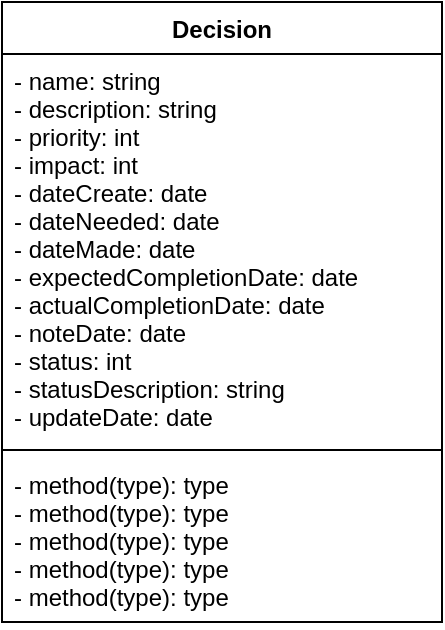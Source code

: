 <mxfile version="13.0.5" type="github"><diagram id="JcsrHR_BD9T6Et8DGzlx" name="Page-1"><mxGraphModel dx="782" dy="449" grid="1" gridSize="10" guides="1" tooltips="1" connect="1" arrows="1" fold="1" page="1" pageScale="1" pageWidth="850" pageHeight="1100" math="0" shadow="0"><root><mxCell id="0"/><mxCell id="1" parent="0"/><mxCell id="hZQAg8PJ5VFYxJ0Wmu00-5" value="Decision" style="swimlane;fontStyle=1;align=center;verticalAlign=top;childLayout=stackLayout;horizontal=1;startSize=26;horizontalStack=0;resizeParent=1;resizeParentMax=0;resizeLast=0;collapsible=1;marginBottom=0;" vertex="1" parent="1"><mxGeometry x="120" y="70" width="220" height="310" as="geometry"/></mxCell><mxCell id="hZQAg8PJ5VFYxJ0Wmu00-6" value="- name: string &#xA;- description: string &#xA;- priority: int &#xA;- impact: int &#xA;- dateCreate: date&#xA;- dateNeeded: date&#xA;- dateMade: date&#xA;- expectedCompletionDate: date&#xA;- actualCompletionDate: date &#xA;- noteDate: date &#xA;- status: int &#xA;- statusDescription: string &#xA;- updateDate: date&#xA;&#xA;&#xA;&#xA;&#xA;&#xA;&#xA;&#xA;&#xA;&#xA;&#xA;&#xA;&#xA;&#xA;&#xA;&#xA;&#xA;&#xA;&#xA;&#xA;&#xA;&#xA;&#xA;" style="text;strokeColor=none;fillColor=none;align=left;verticalAlign=top;spacingLeft=4;spacingRight=4;overflow=hidden;rotatable=0;points=[[0,0.5],[1,0.5]];portConstraint=eastwest;" vertex="1" parent="hZQAg8PJ5VFYxJ0Wmu00-5"><mxGeometry y="26" width="220" height="194" as="geometry"/></mxCell><mxCell id="hZQAg8PJ5VFYxJ0Wmu00-7" value="" style="line;strokeWidth=1;fillColor=none;align=left;verticalAlign=middle;spacingTop=-1;spacingLeft=3;spacingRight=3;rotatable=0;labelPosition=right;points=[];portConstraint=eastwest;" vertex="1" parent="hZQAg8PJ5VFYxJ0Wmu00-5"><mxGeometry y="220" width="220" height="8" as="geometry"/></mxCell><mxCell id="hZQAg8PJ5VFYxJ0Wmu00-8" value="- method(type): type&#xA;- method(type): type&#xA;- method(type): type&#xA;- method(type): type&#xA;- method(type): type" style="text;strokeColor=none;fillColor=none;align=left;verticalAlign=top;spacingLeft=4;spacingRight=4;overflow=hidden;rotatable=0;points=[[0,0.5],[1,0.5]];portConstraint=eastwest;" vertex="1" parent="hZQAg8PJ5VFYxJ0Wmu00-5"><mxGeometry y="228" width="220" height="82" as="geometry"/></mxCell></root></mxGraphModel></diagram></mxfile>